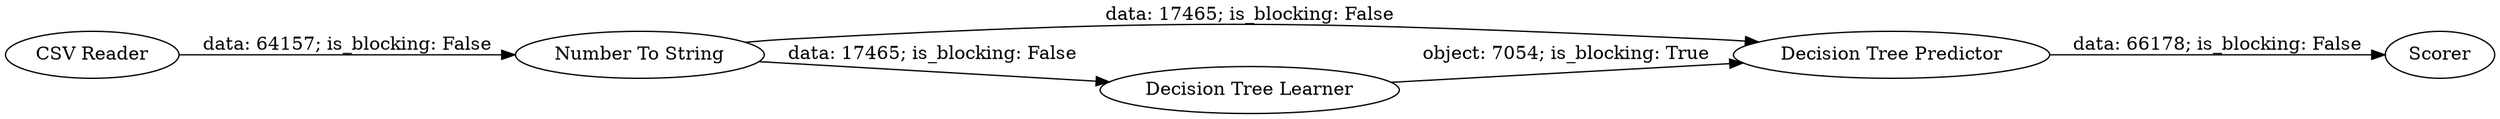 digraph {
	"9145055683260450409_4" [label="Decision Tree Predictor"]
	"9145055683260450409_1" [label="CSV Reader"]
	"9145055683260450409_2" [label="Number To String"]
	"9145055683260450409_5" [label=Scorer]
	"9145055683260450409_3" [label="Decision Tree Learner"]
	"9145055683260450409_4" -> "9145055683260450409_5" [label="data: 66178; is_blocking: False"]
	"9145055683260450409_2" -> "9145055683260450409_4" [label="data: 17465; is_blocking: False"]
	"9145055683260450409_2" -> "9145055683260450409_3" [label="data: 17465; is_blocking: False"]
	"9145055683260450409_1" -> "9145055683260450409_2" [label="data: 64157; is_blocking: False"]
	"9145055683260450409_3" -> "9145055683260450409_4" [label="object: 7054; is_blocking: True"]
	rankdir=LR
}
